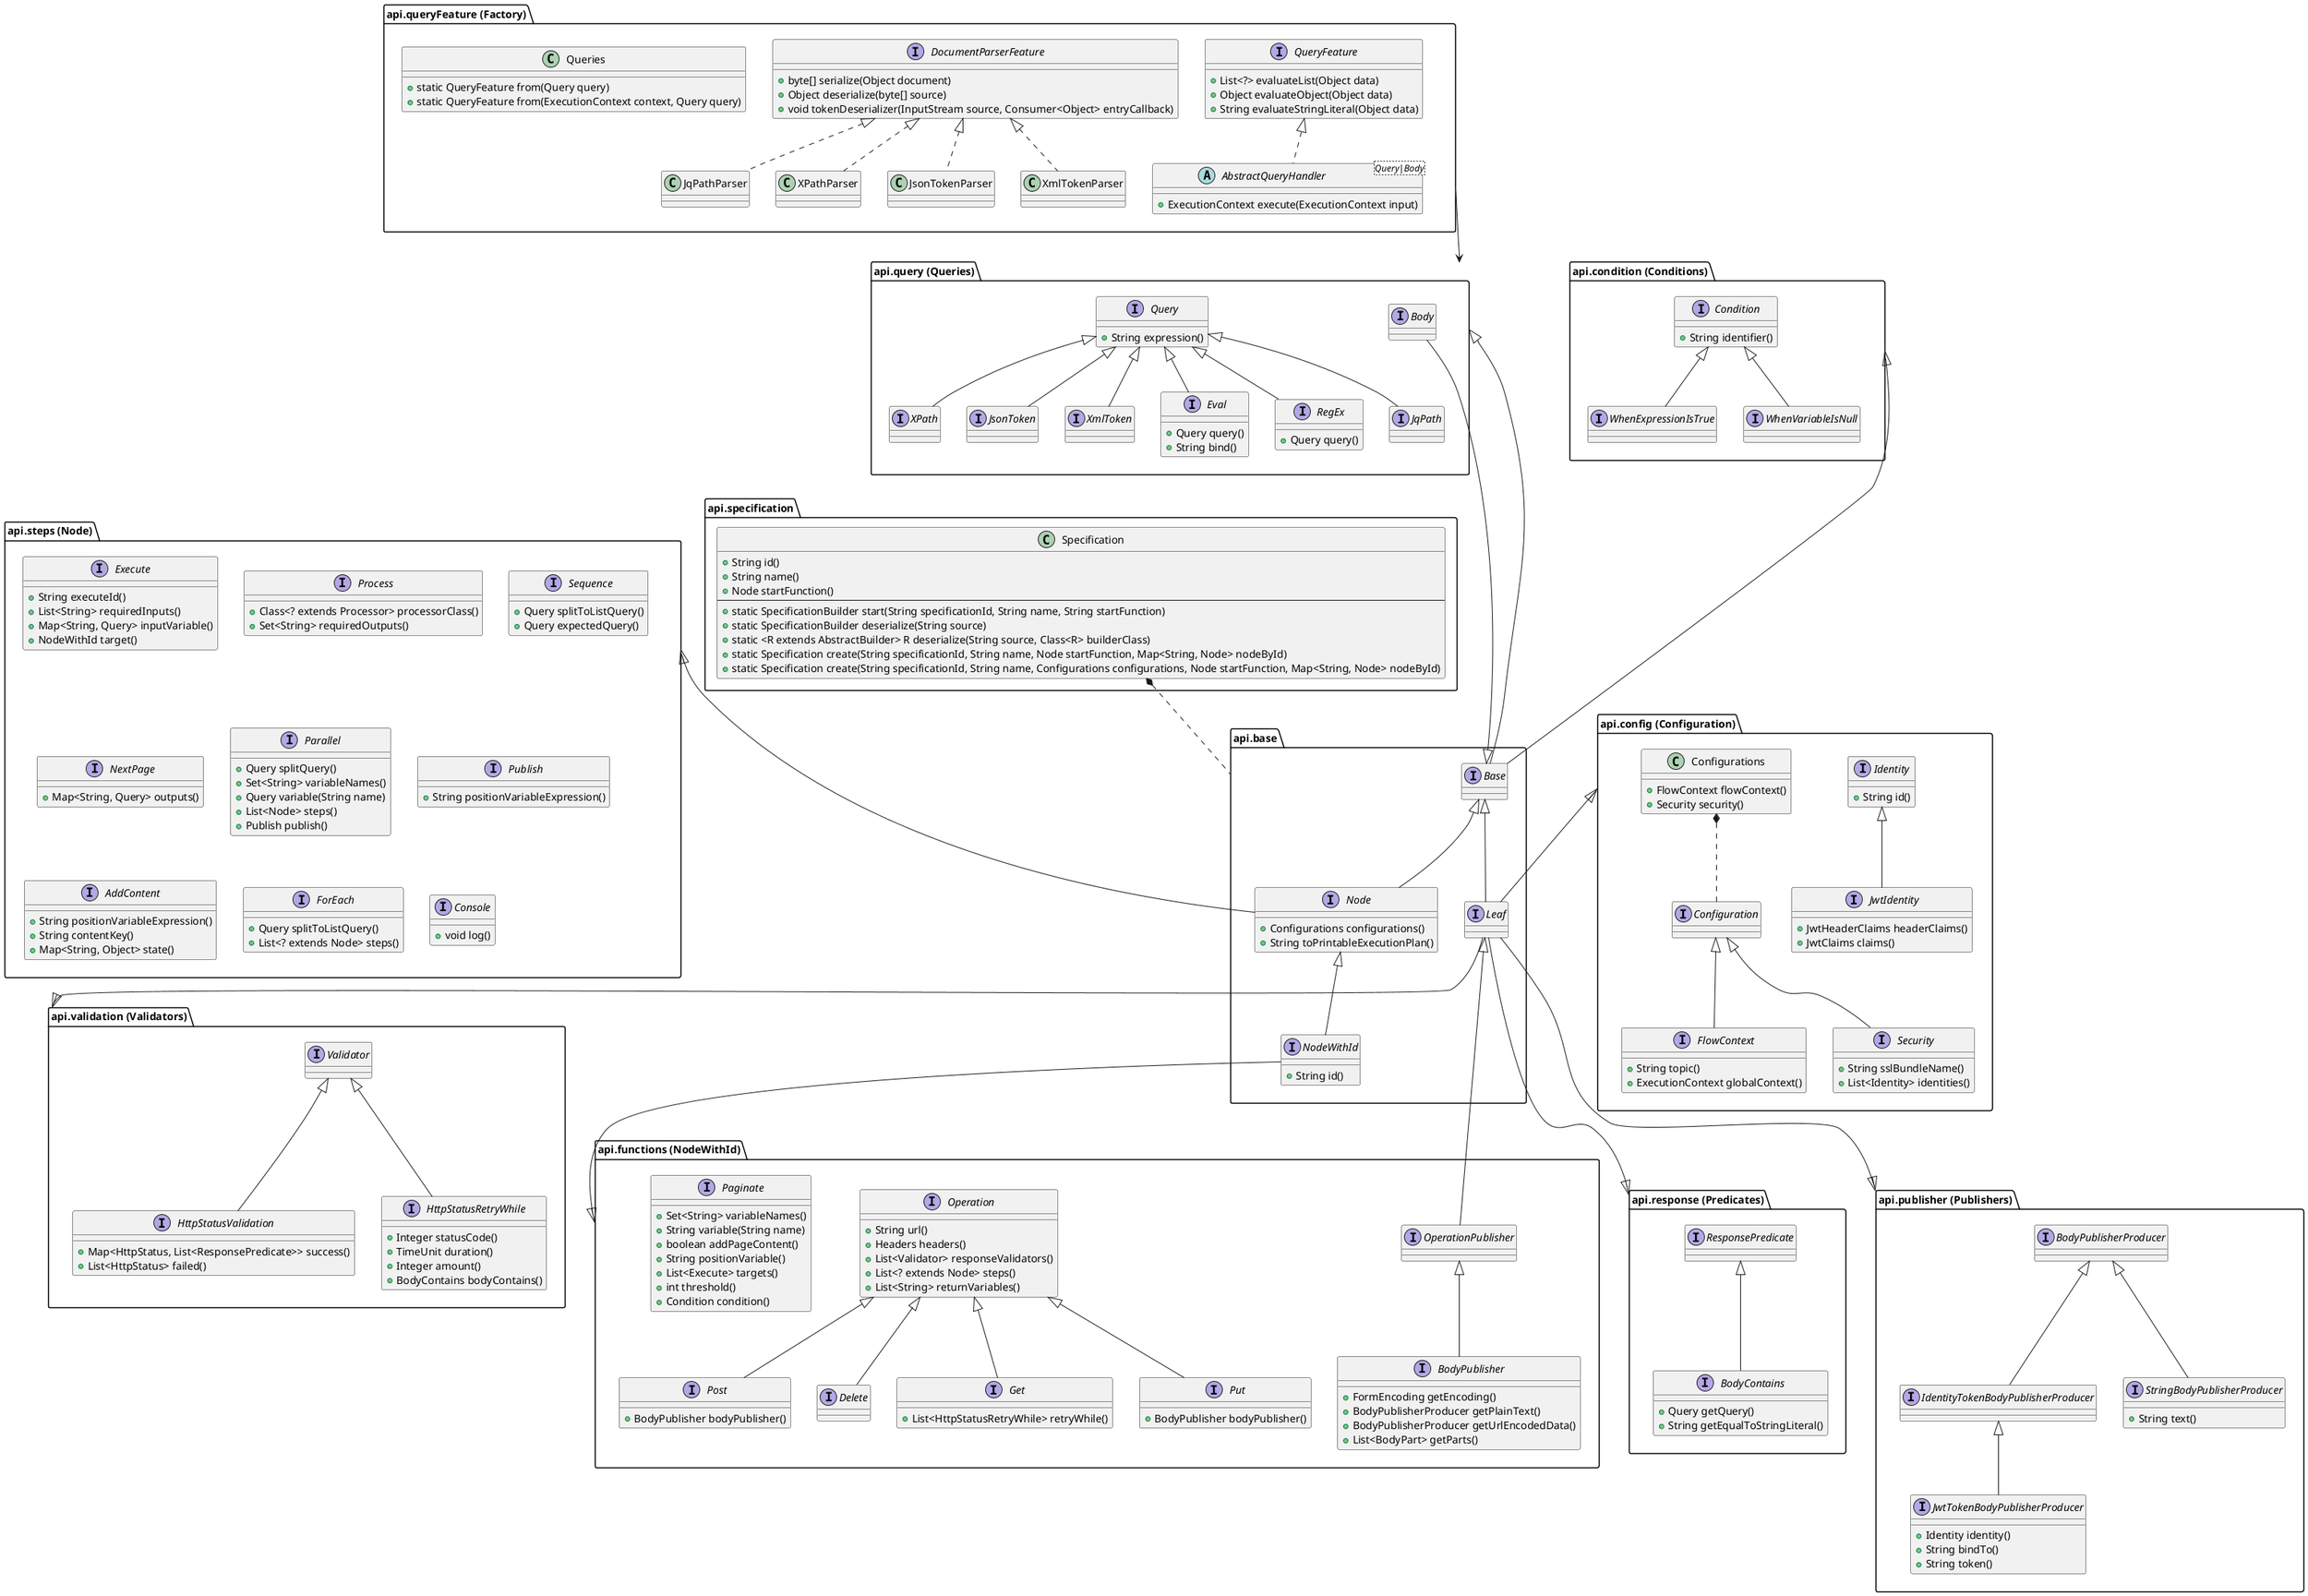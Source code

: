 @startuml

package "api.specification" as specification {
    class Specification {
        +String id()
        +String name()
        +Node startFunction()
        --
        +static SpecificationBuilder start(String specificationId, String name, String startFunction)
        +static SpecificationBuilder deserialize(String source)
        +static <R extends AbstractBuilder> R deserialize(String source, Class<R> builderClass)
        +static Specification create(String specificationId, String name, Node startFunction, Map<String, Node> nodeById)
        +static Specification create(String specificationId, String name, Configurations configurations, Node startFunction, Map<String, Node> nodeById)
    }
}

package "api.base" as base {
    interface Base
    interface Leaf
    interface Node {
        +Configurations configurations()
        +String toPrintableExecutionPlan()
    }
    interface NodeWithId {
        +String id()
    }

    Base <|-- Leaf
    Base <|-- Node
    Node <|-- NodeWithId
}

package "api.functions (NodeWithId)" as functions {
    interface OperationPublisher
    interface BodyPublisher extends OperationPublisher {
        +FormEncoding getEncoding()
        +BodyPublisherProducer getPlainText()
        +BodyPublisherProducer getUrlEncodedData()
        +List<BodyPart> getParts()
    }
    interface Operation {
        +String url()
        +Headers headers()
        +List<Validator> responseValidators()
        +List<? extends Node> steps()
        +List<String> returnVariables()
    }
    interface Get extends Operation {
        +List<HttpStatusRetryWhile> retryWhile()
    }
    interface Put extends Operation {
        +BodyPublisher bodyPublisher()
    }
    interface Post extends Operation {
        +BodyPublisher bodyPublisher()
    }
    interface Delete extends Operation
    interface Paginate {
        +Set<String> variableNames()
        +String variable(String name)
        +boolean addPageContent()
        +String positionVariable()
        +List<Execute> targets()
        +int threshold()
        +Condition condition()
    }

    OperationPublisher --|> Leaf
}

package "api.steps (Node)" as steps {
    interface Execute {
        +String executeId()
        +List<String> requiredInputs()
        +Map<String, Query> inputVariable()
        +NodeWithId target()
    }
    interface Process {
        +Class<? extends Processor> processorClass()
        +Set<String> requiredOutputs()
    }
    interface Sequence {
        +Query splitToListQuery()
        +Query expectedQuery()
    }
    interface NextPage {
        +Map<String, Query> outputs()
    }
    interface Parallel {
        +Query splitQuery()
        +Set<String> variableNames()
        +Query variable(String name)
        +List<Node> steps()
        +Publish publish()
    }
    interface Publish {
        +String positionVariableExpression()
    }
    interface AddContent {
        +String positionVariableExpression()
        +String contentKey()
        +Map<String, Object> state()
    }
    interface ForEach {
        +Query splitToListQuery()
        +List<? extends Node> steps()
    }
    interface Console {
        +void log()
    }
}

package "api.config (Configuration)" as config {
    interface Identity {
        +String id()
    }
    interface JwtIdentity extends Identity {
        +JwtHeaderClaims headerClaims()
        +JwtClaims claims()
    }
    class Configurations {
        +FlowContext flowContext()
        +Security security()
    }
    interface Configuration
    interface FlowContext extends Configuration {
        +String topic()
        +ExecutionContext globalContext()
    }
    interface Security extends Configuration {
        +String sslBundleName()
        +List<Identity> identities()
    }

    Configurations *.. Configuration
}

package "api.validation (Validators)" as validation {
    interface Validator
    interface HttpStatusValidation extends Validator {
        +Map<HttpStatus, List<ResponsePredicate>> success()
        +List<HttpStatus> failed()
    }
    interface HttpStatusRetryWhile extends Validator {
        +Integer statusCode()
        +TimeUnit duration()
        +Integer amount()
        +BodyContains bodyContains()
    }
}

package "api.response (Predicates)" as response {
    interface ResponsePredicate
    interface BodyContains extends ResponsePredicate {
        +Query getQuery()
        +String getEqualToStringLiteral()
    }
}

package "api.publisher (Publishers)" as publisher {
    interface BodyPublisherProducer
    interface IdentityTokenBodyPublisherProducer extends BodyPublisherProducer
    interface JwtTokenBodyPublisherProducer extends IdentityTokenBodyPublisherProducer {
        +Identity identity()
        +String bindTo()
        +String token()
    }
    interface StringBodyPublisherProducer extends BodyPublisherProducer {
        +String text()
    }
}

package "api.queryFeature (Factory)" as queryFeature {
    abstract class AbstractQueryHandler<Query|Body> implements QueryFeature {
        +ExecutionContext execute(ExecutionContext input)
    }
    interface QueryFeature {
        +List<?> evaluateList(Object data)
        +Object evaluateObject(Object data)
        +String evaluateStringLiteral(Object data)
    }
    interface DocumentParserFeature {
        +byte[] serialize(Object document)
        +Object deserialize(byte[] source)
        +void tokenDeserializer(InputStream source, Consumer<Object> entryCallback)
    }
    class JqPathParser implements DocumentParserFeature {
    }
    class XPathParser implements DocumentParserFeature {
    }
    class JsonTokenParser implements DocumentParserFeature {
    }
    class XmlTokenParser implements DocumentParserFeature {
    }
    class Queries {
        +static QueryFeature from(Query query)
        +static QueryFeature from(ExecutionContext context, Query query)
    }
}

package "api.query (Queries)" as query {
    interface Body
    interface Query {
        +String expression()
    }
    interface Eval extends Query {
        +Query query()
        +String bind()
    }
    interface RegEx extends Query {
        +Query query()
    }
    interface JqPath extends Query
    interface XPath extends Query
    interface JsonToken extends Query
    interface XmlToken extends Query

    Body --|> Base
}

package "api.condition (Conditions)" as condition {
    interface Condition {
        +String identifier()
    }
    interface WhenVariableIsNull extends Condition {
    }
    interface WhenExpressionIsTrue  extends Condition {
    }
}


Base -up---|> condition
queryFeature -down--> query
Base -up---|> query

Leaf -u-|> config
Leaf -d-|> validation
Leaf -d--|> publisher
Leaf -d--|> response

Node -up--|> steps

NodeWithId -d-|> functions

Specification *.d. base

@enduml
